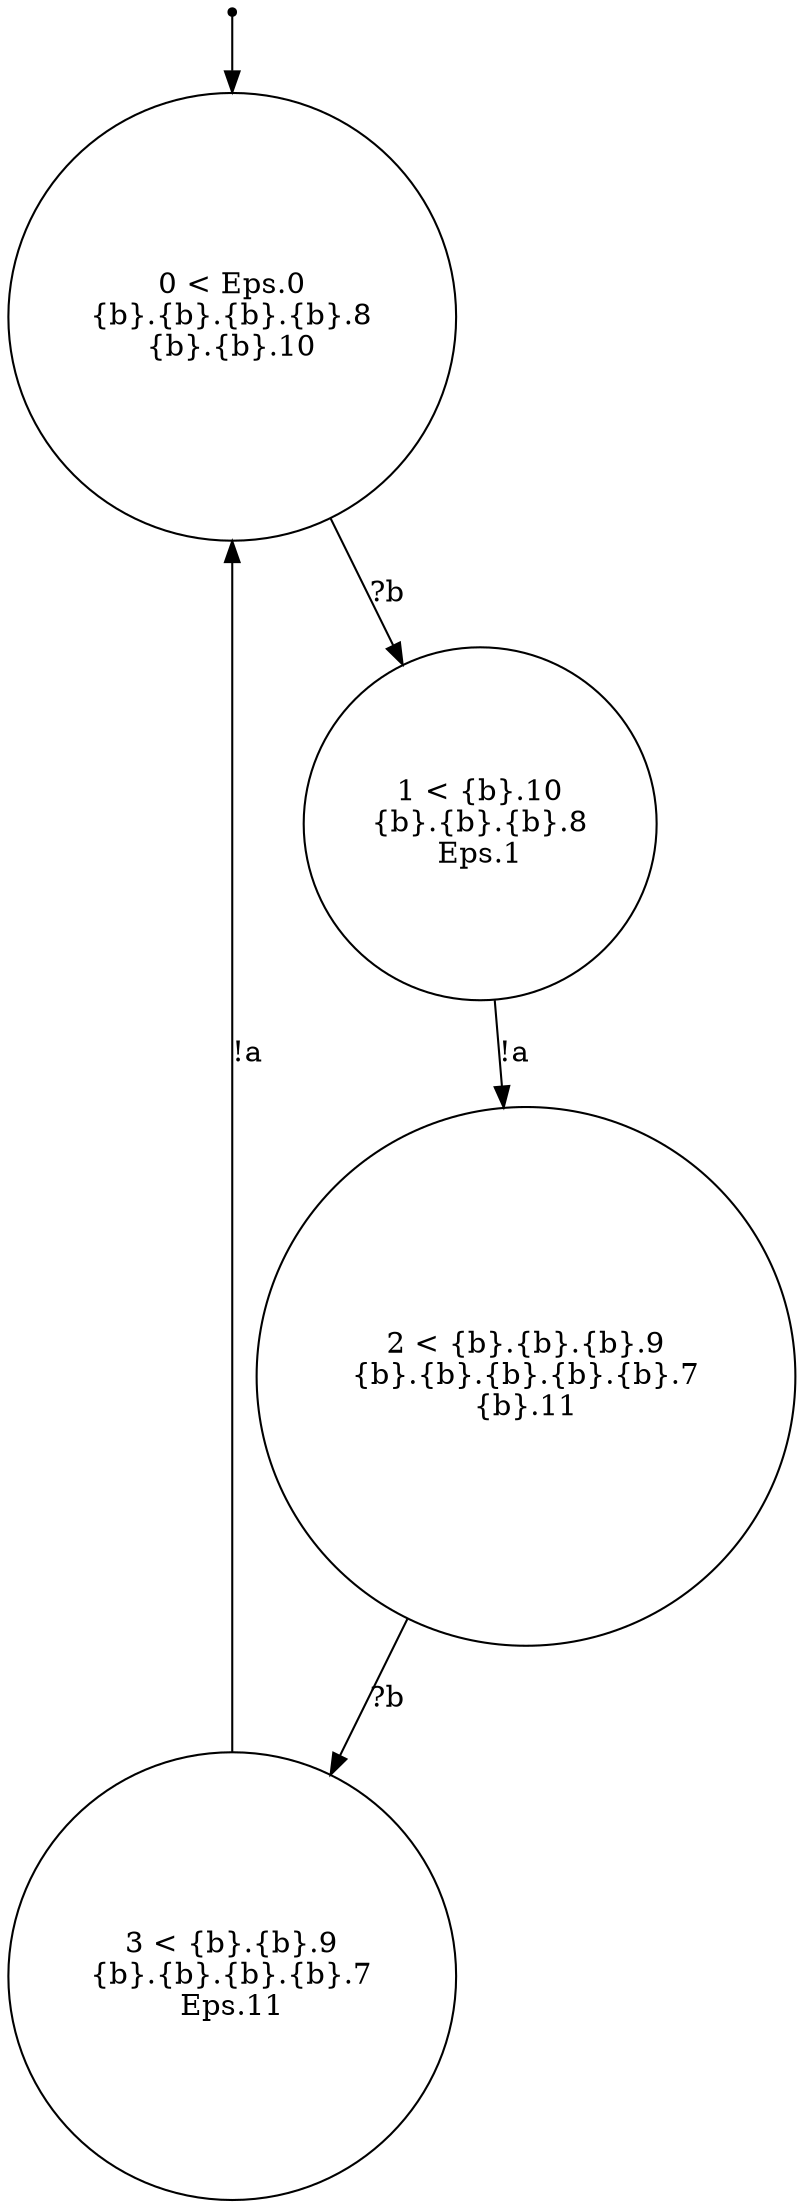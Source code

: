 digraph {
 node [shape=point] ENTRY
 node [shape=circle]
3 [label="3 < {b}.{b}.9
{b}.{b}.{b}.{b}.7
Eps.11
"]
2 [label="2 < {b}.{b}.{b}.9
{b}.{b}.{b}.{b}.{b}.7
{b}.11
"]
1 [label="1 < {b}.10
{b}.{b}.{b}.8
Eps.1
"]
0 [label="0 < Eps.0
{b}.{b}.{b}.{b}.8
{b}.{b}.10
"]
ENTRY -> 0
3 -> 0 [label="!a"]
2 -> 3 [label="?b"]
1 -> 2 [label="!a"]
0 -> 1 [label="?b"]

}